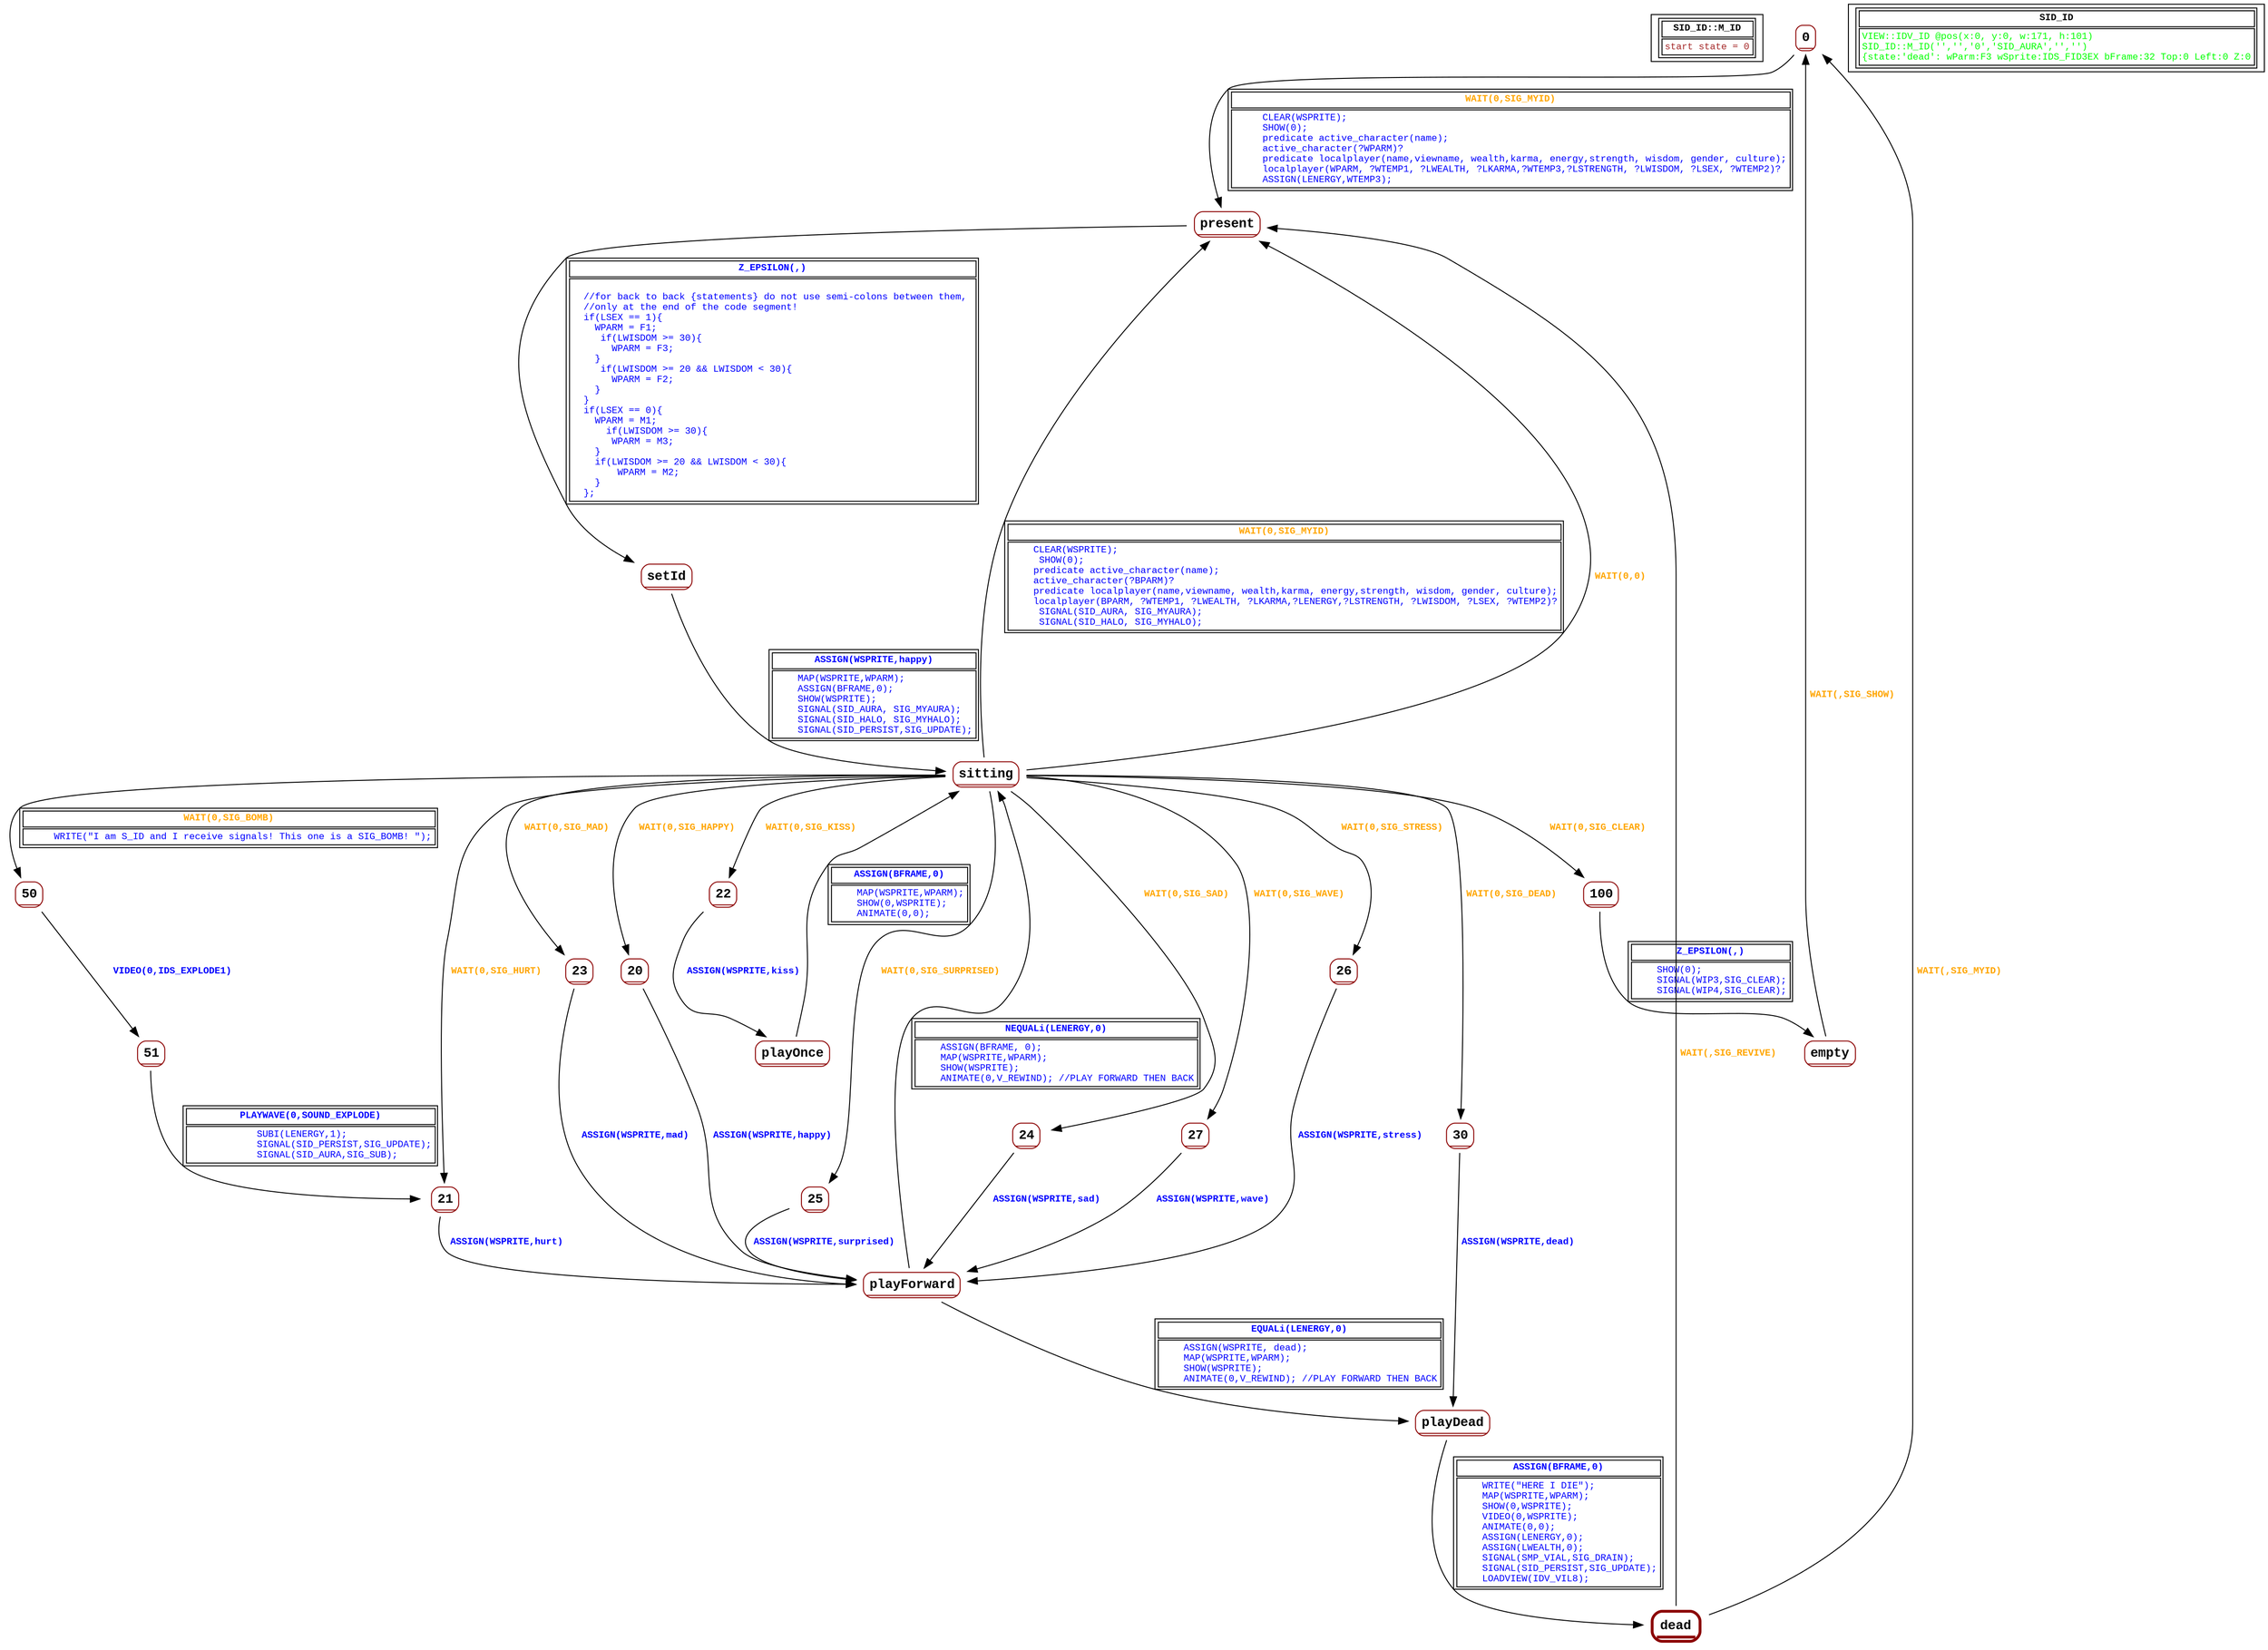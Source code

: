 digraph Automaton {
 fontname="Courier New"
	node [shape=oval, fontname="Courier New"];
	filename[shape = record, fontsize=10, label=< <table border="1"><tr><td><b>SID_ID::M_ID<br align="left"/></b></td></tr>
<tr><td><font point-size="10" color ="brown">start state = 0<br align="left"/></font></td></tr></table>>
];
	0[shape = none, fontsize=14, label=< <table border="1" color="darkred" style="rounded"><tr><td sides="b"><b>0<br align="left"/></b></td></tr>
</table>>];
"0" -> "present" [fontcolor=orange,fontsize=10,fontname="Courier New", label=< <table border="1"><tr><td><b>WAIT(0,SIG_MYID)<br align="left"/></b></td></tr>
<tr><td><font point-size="10" color ="blue">     CLEAR(WSPRITE);<br align="left"/>     SHOW(0);<br align="left"/>     predicate active_character(name);<br align="left"/>     active_character(?WPARM)?<br align="left"/>     predicate localplayer(name,viewname, wealth,karma, energy,strength, wisdom, gender, culture);<br align="left"/>     localplayer(WPARM, ?WTEMP1, ?LWEALTH, ?LKARMA,?WTEMP3,?LSTRENGTH, ?LWISDOM, ?LSEX, ?WTEMP2)?<br align="left"/>     ASSIGN(LENERGY,WTEMP3);<br align="left"/></font></td></tr></table>>
];
	100[shape = none, fontsize=14, label=< <table border="1" color="darkred" style="rounded"><tr><td sides="b"><b>100<br align="left"/></b></td></tr>
</table>>];
"100" -> "empty" [fontcolor=blue,fontsize=10,fontname="Courier New", label=< <table border="1"><tr><td><b>Z_EPSILON(,)<br align="left"/></b></td></tr>
<tr><td><font point-size="10" color ="blue">    SHOW(0);<br align="left"/>    SIGNAL(WIP3,SIG_CLEAR);<br align="left"/>    SIGNAL(WIP4,SIG_CLEAR);<br align="left"/></font></td></tr></table>>
];
	20[shape = none, fontsize=14, label=< <table border="1" color="darkred" style="rounded"><tr><td sides="b"><b>20<br align="left"/></b></td></tr>
</table>>];
"20" -> "playForward" [fontcolor=blue,fontsize=10,fontname="Courier New", label=< <table border="0"><tr><td><b>ASSIGN(WSPRITE,happy)<br align="left"/></b></td></tr>
</table>>
];
	21[shape = none, fontsize=14, label=< <table border="1" color="darkred" style="rounded"><tr><td sides="b"><b>21<br align="left"/></b></td></tr>
</table>>];
"21" -> "playForward" [fontcolor=blue,fontsize=10,fontname="Courier New", label=< <table border="0"><tr><td><b>ASSIGN(WSPRITE,hurt)<br align="left"/></b></td></tr>
</table>>
];
	22[shape = none, fontsize=14, label=< <table border="1" color="darkred" style="rounded"><tr><td sides="b"><b>22<br align="left"/></b></td></tr>
</table>>];
"22" -> "playOnce" [fontcolor=blue,fontsize=10,fontname="Courier New", label=< <table border="0"><tr><td><b>ASSIGN(WSPRITE,kiss)<br align="left"/></b></td></tr>
</table>>
];
	23[shape = none, fontsize=14, label=< <table border="1" color="darkred" style="rounded"><tr><td sides="b"><b>23<br align="left"/></b></td></tr>
</table>>];
"23" -> "playForward" [fontcolor=blue,fontsize=10,fontname="Courier New", label=< <table border="0"><tr><td><b>ASSIGN(WSPRITE,mad)<br align="left"/></b></td></tr>
</table>>
];
	24[shape = none, fontsize=14, label=< <table border="1" color="darkred" style="rounded"><tr><td sides="b"><b>24<br align="left"/></b></td></tr>
</table>>];
"24" -> "playForward" [fontcolor=blue,fontsize=10,fontname="Courier New", label=< <table border="0"><tr><td><b>ASSIGN(WSPRITE,sad)<br align="left"/></b></td></tr>
</table>>
];
	25[shape = none, fontsize=14, label=< <table border="1" color="darkred" style="rounded"><tr><td sides="b"><b>25<br align="left"/></b></td></tr>
</table>>];
"25" -> "playForward" [fontcolor=blue,fontsize=10,fontname="Courier New", label=< <table border="0"><tr><td><b>ASSIGN(WSPRITE,surprised)<br align="left"/></b></td></tr>
</table>>
];
	26[shape = none, fontsize=14, label=< <table border="1" color="darkred" style="rounded"><tr><td sides="b"><b>26<br align="left"/></b></td></tr>
</table>>];
"26" -> "playForward" [fontcolor=blue,fontsize=10,fontname="Courier New", label=< <table border="0"><tr><td><b>ASSIGN(WSPRITE,stress)<br align="left"/></b></td></tr>
</table>>
];
	27[shape = none, fontsize=14, label=< <table border="1" color="darkred" style="rounded"><tr><td sides="b"><b>27<br align="left"/></b></td></tr>
</table>>];
"27" -> "playForward" [fontcolor=blue,fontsize=10,fontname="Courier New", label=< <table border="0"><tr><td><b>ASSIGN(WSPRITE,wave)<br align="left"/></b></td></tr>
</table>>
];
	30[shape = none, fontsize=14, label=< <table border="1" color="darkred" style="rounded"><tr><td sides="b"><b>30<br align="left"/></b></td></tr>
</table>>];
"30" -> "playDead" [fontcolor=blue,fontsize=10,fontname="Courier New", label=< <table border="0"><tr><td><b>ASSIGN(WSPRITE,dead)<br align="left"/></b></td></tr>
</table>>
];
	50[shape = none, fontsize=14, label=< <table border="1" color="darkred" style="rounded"><tr><td sides="b"><b>50<br align="left"/></b></td></tr>
</table>>];
"50" -> "51" [fontcolor=blue,fontsize=10,fontname="Courier New", label=< <table border="0"><tr><td><b>VIDEO(0,IDS_EXPLODE1)<br align="left"/></b></td></tr>
</table>>
];
	51[shape = none, fontsize=14, label=< <table border="1" color="darkred" style="rounded"><tr><td sides="b"><b>51<br align="left"/></b></td></tr>
</table>>];
"51" -> "21" [fontcolor=blue,fontsize=10,fontname="Courier New", label=< <table border="1"><tr><td><b>PLAYWAVE(0,SOUND_EXPLODE)<br align="left"/></b></td></tr>
<tr><td><font point-size="10" color ="blue">            SUBI(LENERGY,1);<br align="left"/>            SIGNAL(SID_PERSIST,SIG_UPDATE);<br align="left"/>            SIGNAL(SID_AURA,SIG_SUB);<br align="left"/></font></td></tr></table>>
];
	dead[shape = none, fontsize=14, label=< <table border="3" color="darkred" style="rounded"><tr><td sides="b"><b>dead<br align="left"/></b></td></tr>
</table>>];
"dead" -> "present" [fontcolor=orange,fontsize=10,fontname="Courier New", label=< <table border="0"><tr><td><b>WAIT(,SIG_REVIVE)<br align="left"/></b></td></tr>
</table>>
];
"dead" -> "0" [fontcolor=orange,fontsize=10,fontname="Courier New", label=< <table border="0"><tr><td><b>WAIT(,SIG_MYID)<br align="left"/></b></td></tr>
</table>>
];
	empty[shape = none, fontsize=14, label=< <table border="1" color="darkred" style="rounded"><tr><td sides="b"><b>empty<br align="left"/></b></td></tr>
</table>>];
"empty" -> "0" [fontcolor=orange,fontsize=10,fontname="Courier New", label=< <table border="0"><tr><td><b>WAIT(,SIG_SHOW)<br align="left"/></b></td></tr>
</table>>
];
	playDead[shape = none, fontsize=14, label=< <table border="1" color="darkred" style="rounded"><tr><td sides="b"><b>playDead<br align="left"/></b></td></tr>
</table>>];
"playDead" -> "dead" [fontcolor=blue,fontsize=10,fontname="Courier New", label=< <table border="1"><tr><td><b>ASSIGN(BFRAME,0)<br align="left"/></b></td></tr>
<tr><td><font point-size="10" color ="blue">    WRITE(&quot;HERE I DIE&quot;);<br align="left"/>    MAP(WSPRITE,WPARM);<br align="left"/>    SHOW(0,WSPRITE);<br align="left"/>    VIDEO(0,WSPRITE);<br align="left"/>    ANIMATE(0,0);<br align="left"/>    ASSIGN(LENERGY,0);<br align="left"/>    ASSIGN(LWEALTH,0);<br align="left"/>    SIGNAL(SMP_VIAL,SIG_DRAIN);<br align="left"/>    SIGNAL(SID_PERSIST,SIG_UPDATE);<br align="left"/>    LOADVIEW(IDV_VIL8);<br align="left"/></font></td></tr></table>>
];
	playForward[shape = none, fontsize=14, label=< <table border="1" color="darkred" style="rounded"><tr><td sides="b"><b>playForward<br align="left"/></b></td></tr>
</table>>];
"playForward" -> "playDead" [fontcolor=blue,fontsize=10,fontname="Courier New", label=< <table border="1"><tr><td><b>EQUALi(LENERGY,0)<br align="left"/></b></td></tr>
<tr><td><font point-size="10" color ="blue">    ASSIGN(WSPRITE, dead);<br align="left"/>    MAP(WSPRITE,WPARM);<br align="left"/>    SHOW(WSPRITE);<br align="left"/>    ANIMATE(0,V_REWIND); //PLAY FORWARD THEN BACK<br align="left"/></font></td></tr></table>>
];
"playForward" -> "sitting" [fontcolor=blue,fontsize=10,fontname="Courier New", label=< <table border="1"><tr><td><b>NEQUALi(LENERGY,0)<br align="left"/></b></td></tr>
<tr><td><font point-size="10" color ="blue">    ASSIGN(BFRAME, 0);<br align="left"/>    MAP(WSPRITE,WPARM);<br align="left"/>    SHOW(WSPRITE);<br align="left"/>    ANIMATE(0,V_REWIND); //PLAY FORWARD THEN BACK<br align="left"/></font></td></tr></table>>
];
	playOnce[shape = none, fontsize=14, label=< <table border="1" color="darkred" style="rounded"><tr><td sides="b"><b>playOnce<br align="left"/></b></td></tr>
</table>>];
"playOnce" -> "sitting" [fontcolor=blue,fontsize=10,fontname="Courier New", label=< <table border="1"><tr><td><b>ASSIGN(BFRAME,0)<br align="left"/></b></td></tr>
<tr><td><font point-size="10" color ="blue">    MAP(WSPRITE,WPARM);<br align="left"/>    SHOW(0,WSPRITE);<br align="left"/>    ANIMATE(0,0);<br align="left"/></font></td></tr></table>>
];
	present[shape = none, fontsize=14, label=< <table border="1" color="darkred" style="rounded"><tr><td sides="b"><b>present<br align="left"/></b></td></tr>
</table>>];
"present" -> "setId" [fontcolor=blue,fontsize=10,fontname="Courier New", label=< <table border="1"><tr><td><b>Z_EPSILON(,)<br align="left"/></b></td></tr>
<tr><td><font point-size="10" color ="blue">       <br align="left"/>  //for back to back &#123;statements&#125; do not use semi-colons between them, <br align="left"/>  //only at the end of the code segment!<br align="left"/>  if(LSEX == 1)&#123;<br align="left"/>    WPARM = F1;<br align="left"/>     if(LWISDOM &gt;= 30)&#123;<br align="left"/>       WPARM = F3;<br align="left"/>    &#125;<br align="left"/>     if(LWISDOM &gt;= 20 &amp;&amp; LWISDOM &lt; 30)&#123;<br align="left"/>       WPARM = F2;<br align="left"/>    &#125;<br align="left"/>  &#125;<br align="left"/>  if(LSEX == 0)&#123;<br align="left"/>    WPARM = M1;<br align="left"/>      if(LWISDOM &gt;= 30)&#123;<br align="left"/>       WPARM = M3;<br align="left"/>    &#125;<br align="left"/>    if(LWISDOM &gt;= 20 &amp;&amp; LWISDOM &lt; 30)&#123;<br align="left"/>        WPARM = M2;<br align="left"/>    &#125;<br align="left"/>  &#125;; <br align="left"/></font></td></tr></table>>
];
	setId[shape = none, fontsize=14, label=< <table border="1" color="darkred" style="rounded"><tr><td sides="b"><b>setId<br align="left"/></b></td></tr>
</table>>];
"setId" -> "sitting" [fontcolor=blue,fontsize=10,fontname="Courier New", label=< <table border="1"><tr><td><b>ASSIGN(WSPRITE,happy)<br align="left"/></b></td></tr>
<tr><td><font point-size="10" color ="blue">    MAP(WSPRITE,WPARM);<br align="left"/>    ASSIGN(BFRAME,0);<br align="left"/>    SHOW(WSPRITE);<br align="left"/>    SIGNAL(SID_AURA, SIG_MYAURA);<br align="left"/>    SIGNAL(SID_HALO, SIG_MYHALO);<br align="left"/>    SIGNAL(SID_PERSIST,SIG_UPDATE);<br align="left"/></font></td></tr></table>>
];
	sitting[shape = none, fontsize=14, label=< <table border="1" color="darkred" style="rounded"><tr><td sides="b"><b>sitting<br align="left"/></b></td></tr>
</table>>];
"sitting" -> "present" [fontcolor=orange,fontsize=10,fontname="Courier New", label=< <table border="1"><tr><td><b>WAIT(0,SIG_MYID)<br align="left"/></b></td></tr>
<tr><td><font point-size="10" color ="blue">    CLEAR(WSPRITE);<br align="left"/>     SHOW(0);<br align="left"/>    predicate active_character(name);<br align="left"/>    active_character(?BPARM)?<br align="left"/>    predicate localplayer(name,viewname, wealth,karma, energy,strength, wisdom, gender, culture);<br align="left"/>    localplayer(BPARM, ?WTEMP1, ?LWEALTH, ?LKARMA,?LENERGY,?LSTRENGTH, ?LWISDOM, ?LSEX, ?WTEMP2)?<br align="left"/>     SIGNAL(SID_AURA, SIG_MYAURA);<br align="left"/>     SIGNAL(SID_HALO, SIG_MYHALO);<br align="left"/></font></td></tr></table>>
];
"sitting" -> "20" [fontcolor=orange,fontsize=10,fontname="Courier New", label=< <table border="0"><tr><td><b>WAIT(0,SIG_HAPPY)<br align="left"/></b></td></tr>
</table>>
];
"sitting" -> "21" [fontcolor=orange,fontsize=10,fontname="Courier New", label=< <table border="0"><tr><td><b>WAIT(0,SIG_HURT)<br align="left"/></b></td></tr>
</table>>
];
"sitting" -> "22" [fontcolor=orange,fontsize=10,fontname="Courier New", label=< <table border="0"><tr><td><b>WAIT(0,SIG_KISS)<br align="left"/></b></td></tr>
</table>>
];
"sitting" -> "23" [fontcolor=orange,fontsize=10,fontname="Courier New", label=< <table border="0"><tr><td><b>WAIT(0,SIG_MAD)<br align="left"/></b></td></tr>
</table>>
];
"sitting" -> "24" [fontcolor=orange,fontsize=10,fontname="Courier New", label=< <table border="0"><tr><td><b>WAIT(0,SIG_SAD)<br align="left"/></b></td></tr>
</table>>
];
"sitting" -> "25" [fontcolor=orange,fontsize=10,fontname="Courier New", label=< <table border="0"><tr><td><b>WAIT(0,SIG_SURPRISED)<br align="left"/></b></td></tr>
</table>>
];
"sitting" -> "26" [fontcolor=orange,fontsize=10,fontname="Courier New", label=< <table border="0"><tr><td><b>WAIT(0,SIG_STRESS)<br align="left"/></b></td></tr>
</table>>
];
"sitting" -> "27" [fontcolor=orange,fontsize=10,fontname="Courier New", label=< <table border="0"><tr><td><b>WAIT(0,SIG_WAVE)<br align="left"/></b></td></tr>
</table>>
];
"sitting" -> "30" [fontcolor=orange,fontsize=10,fontname="Courier New", label=< <table border="0"><tr><td><b>WAIT(0,SIG_DEAD)<br align="left"/></b></td></tr>
</table>>
];
"sitting" -> "50" [fontcolor=orange,fontsize=10,fontname="Courier New", label=< <table border="1"><tr><td><b>WAIT(0,SIG_BOMB)<br align="left"/></b></td></tr>
<tr><td><font point-size="10" color ="blue">     WRITE(&quot;I am S_ID and I receive signals! This one is a SIG_BOMB! &quot;);<br align="left"/></font></td></tr></table>>
];
"sitting" -> "100" [fontcolor=orange,fontsize=10,fontname="Courier New", label=< <table border="0"><tr><td><b>WAIT(0,SIG_CLEAR)<br align="left"/></b></td></tr>
</table>>
];
"sitting" -> "present" [fontcolor=orange,fontsize=10,fontname="Courier New", label=< <table border="0"><tr><td><b>WAIT(0,0)<br align="left"/></b></td></tr>
</table>>
];
	status[shape = record, fontsize=10, label=< <table border="1"><tr><td><b>SID_ID<br align="left"/></b></td></tr>
<tr><td><font point-size="10" color ="green">VIEW::IDV_ID @pos(x:0, y:0, w:171, h:101)<br align="left"/>SID_ID::M_ID(&apos;&apos;,&apos;&apos;,&apos;0&apos;,&apos;SID_AURA&apos;,&apos;&apos;,&apos;&apos;)<br align="left"/>			&#123;state:&apos;dead&apos;: wParm:F3 wSprite:IDS_FID3EX bFrame:32 Top:0 Left:0 Z:0<br align="left"/></font></td></tr></table>>
];
}
